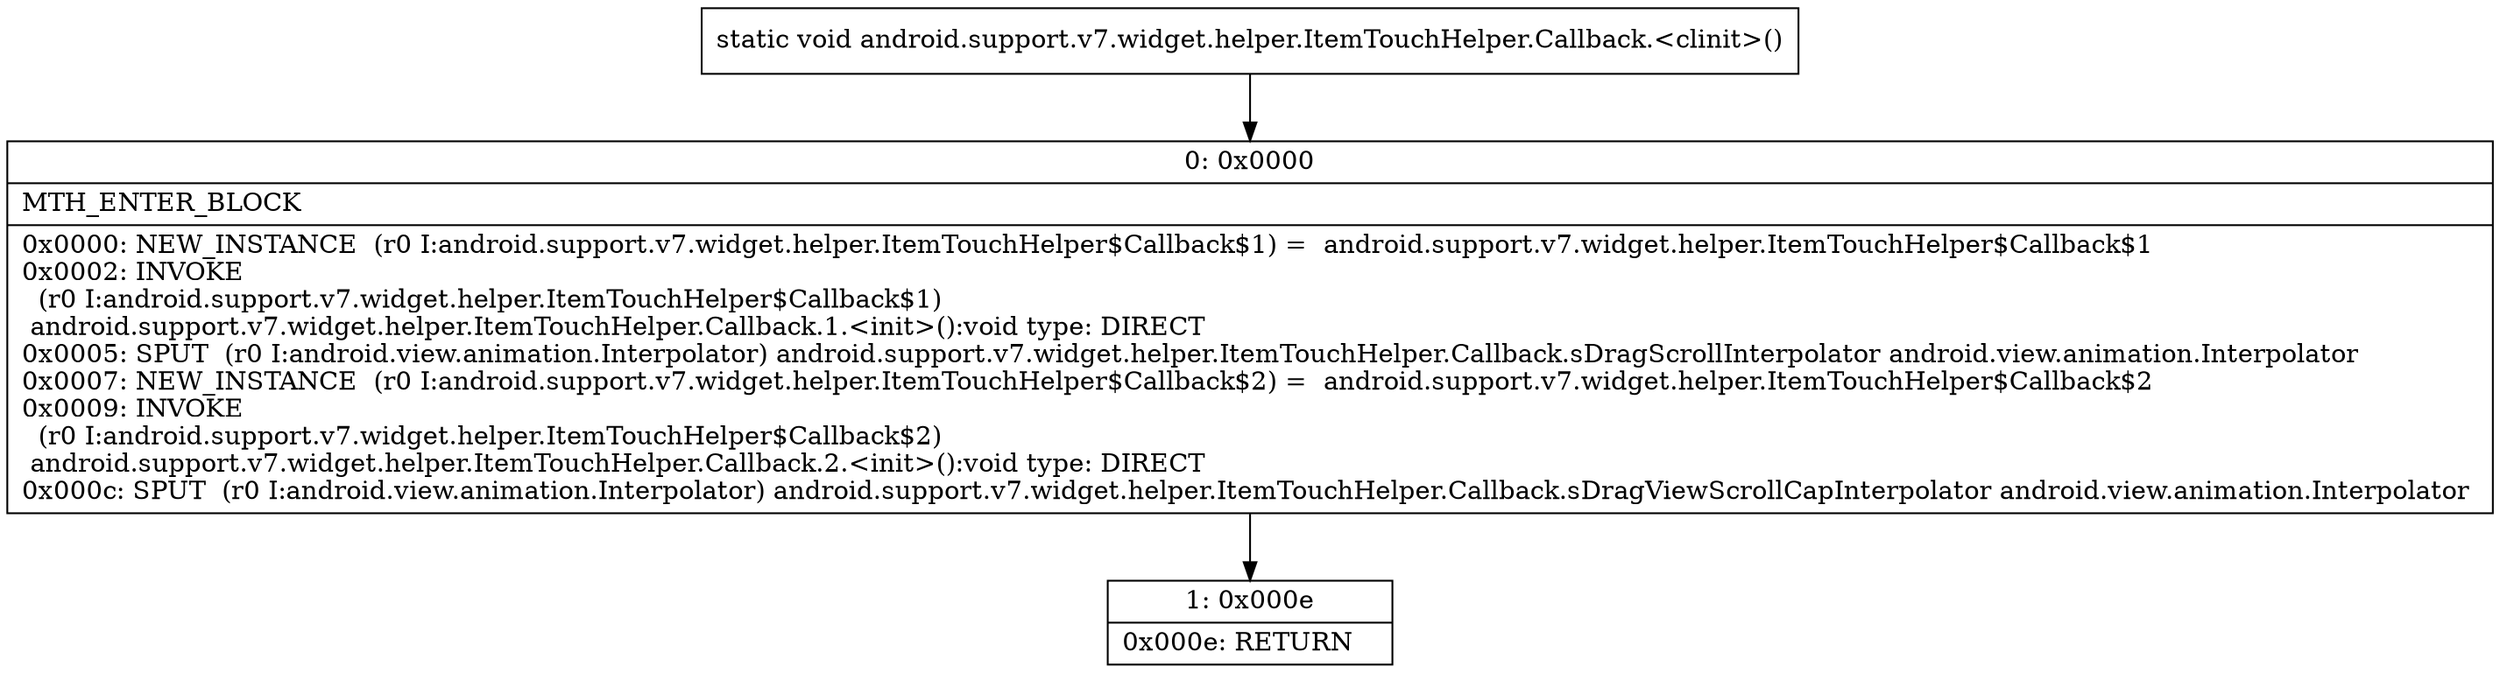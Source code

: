 digraph "CFG forandroid.support.v7.widget.helper.ItemTouchHelper.Callback.\<clinit\>()V" {
Node_0 [shape=record,label="{0\:\ 0x0000|MTH_ENTER_BLOCK\l|0x0000: NEW_INSTANCE  (r0 I:android.support.v7.widget.helper.ItemTouchHelper$Callback$1) =  android.support.v7.widget.helper.ItemTouchHelper$Callback$1 \l0x0002: INVOKE  \l  (r0 I:android.support.v7.widget.helper.ItemTouchHelper$Callback$1)\l android.support.v7.widget.helper.ItemTouchHelper.Callback.1.\<init\>():void type: DIRECT \l0x0005: SPUT  (r0 I:android.view.animation.Interpolator) android.support.v7.widget.helper.ItemTouchHelper.Callback.sDragScrollInterpolator android.view.animation.Interpolator \l0x0007: NEW_INSTANCE  (r0 I:android.support.v7.widget.helper.ItemTouchHelper$Callback$2) =  android.support.v7.widget.helper.ItemTouchHelper$Callback$2 \l0x0009: INVOKE  \l  (r0 I:android.support.v7.widget.helper.ItemTouchHelper$Callback$2)\l android.support.v7.widget.helper.ItemTouchHelper.Callback.2.\<init\>():void type: DIRECT \l0x000c: SPUT  (r0 I:android.view.animation.Interpolator) android.support.v7.widget.helper.ItemTouchHelper.Callback.sDragViewScrollCapInterpolator android.view.animation.Interpolator \l}"];
Node_1 [shape=record,label="{1\:\ 0x000e|0x000e: RETURN   \l}"];
MethodNode[shape=record,label="{static void android.support.v7.widget.helper.ItemTouchHelper.Callback.\<clinit\>() }"];
MethodNode -> Node_0;
Node_0 -> Node_1;
}


